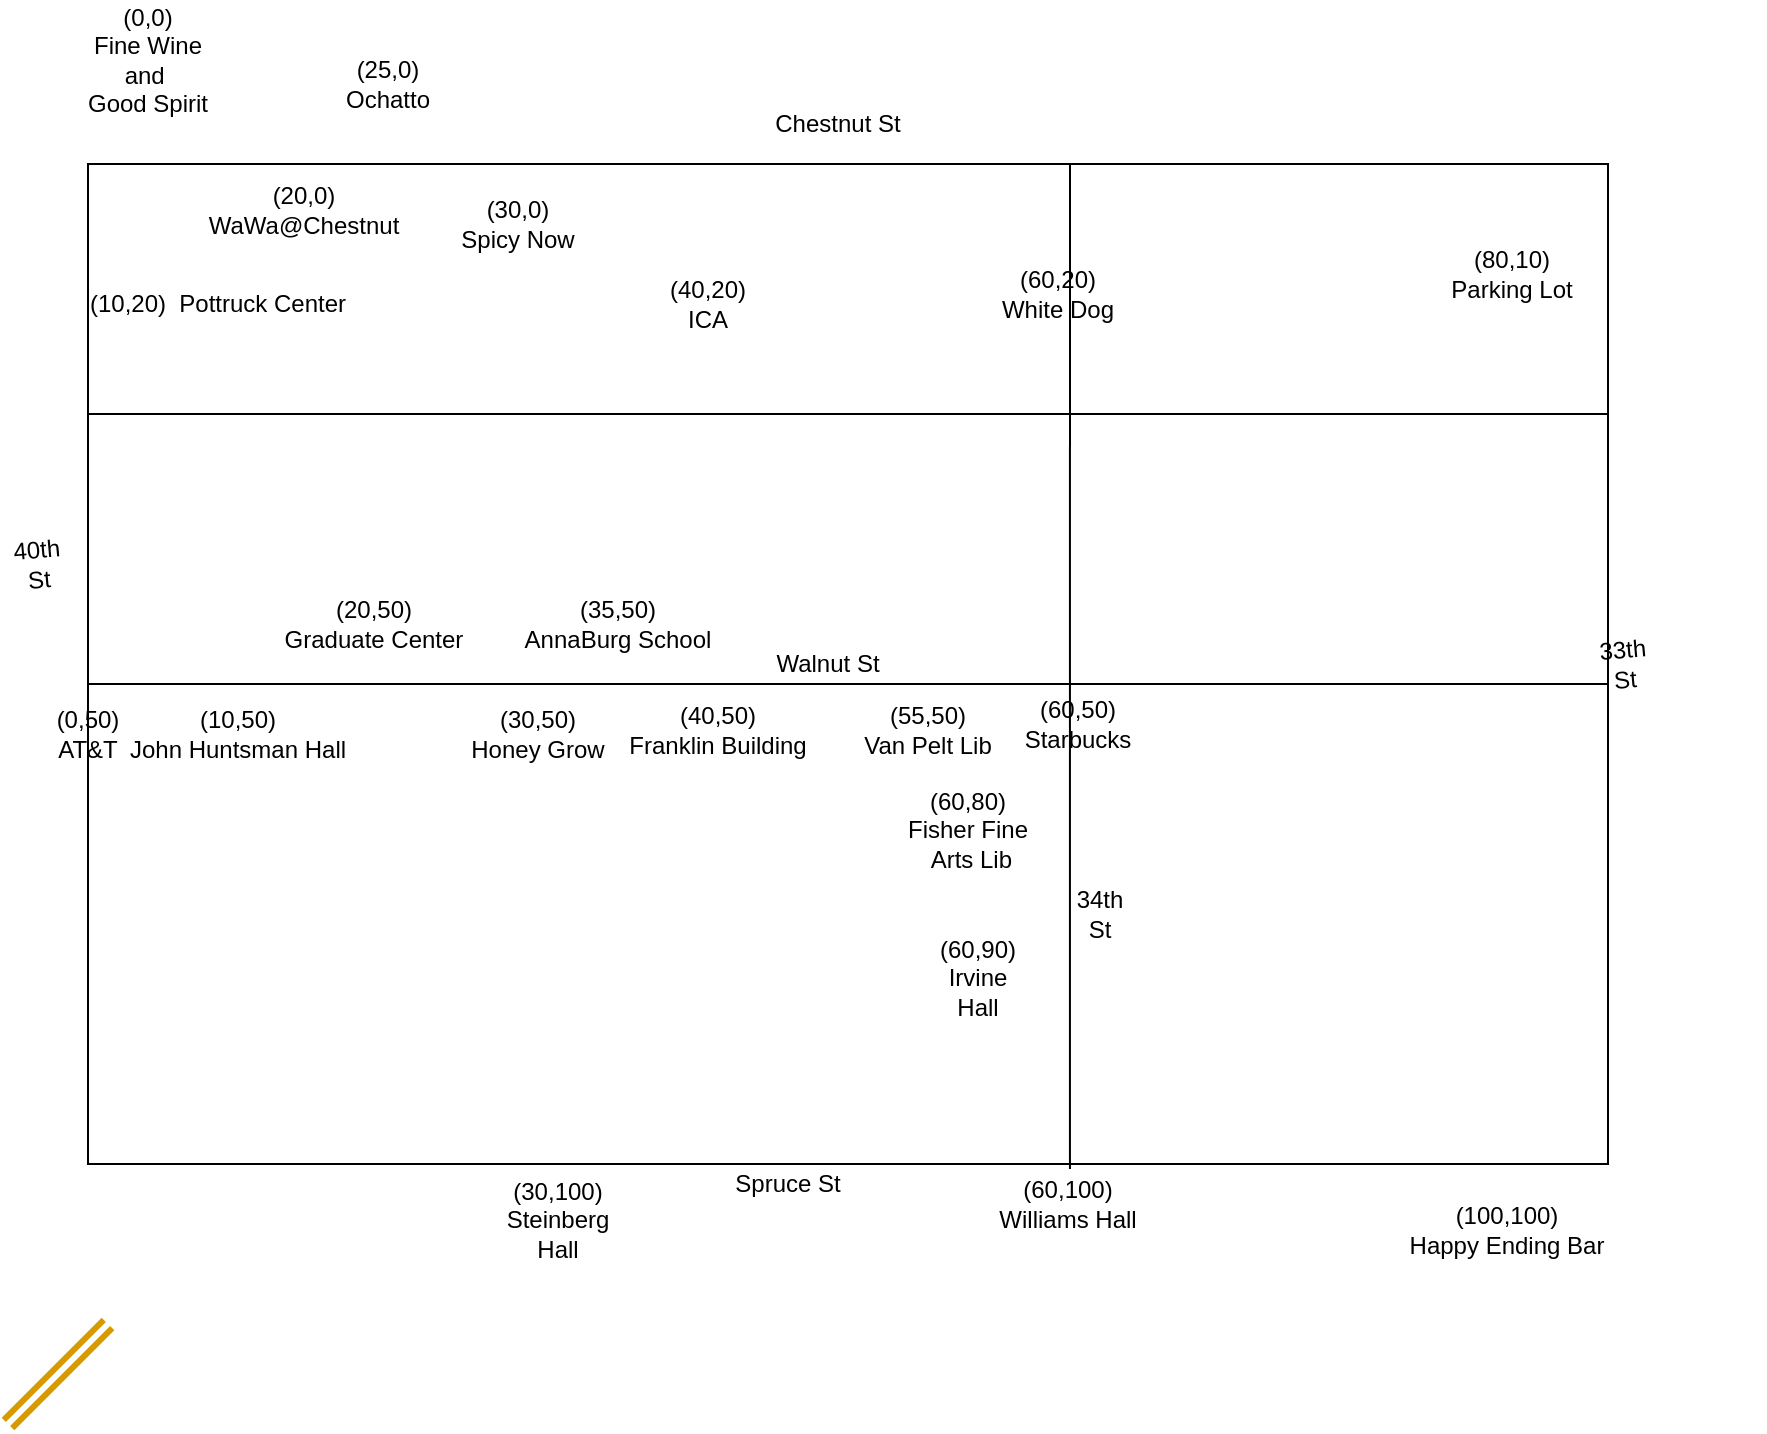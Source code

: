 <mxfile version="10.6.5" type="github"><diagram id="NisnvPZ6MX_T87po6uPQ" name="Page-1"><mxGraphModel dx="864" dy="678" grid="1" gridSize="10" guides="1" tooltips="1" connect="1" arrows="1" fold="1" page="1" pageScale="1" pageWidth="850" pageHeight="1100" math="0" shadow="0"><root><mxCell id="0"/><mxCell id="1" parent="0"/><mxCell id="SVqCrmRt9L6fBrJxFb1y-1" value="" style="rounded=0;whiteSpace=wrap;html=1;" parent="1" vertex="1"><mxGeometry x="50" y="140" width="760" height="500" as="geometry"/></mxCell><mxCell id="SVqCrmRt9L6fBrJxFb1y-3" value="" style="endArrow=none;html=1;exitX=0;exitY=0.25;exitDx=0;exitDy=0;entryX=1;entryY=0.25;entryDx=0;entryDy=0;" parent="1" source="SVqCrmRt9L6fBrJxFb1y-1" target="SVqCrmRt9L6fBrJxFb1y-1" edge="1"><mxGeometry width="50" height="50" relative="1" as="geometry"><mxPoint x="20" y="590" as="sourcePoint"/><mxPoint x="70" y="540" as="targetPoint"/></mxGeometry></mxCell><mxCell id="SVqCrmRt9L6fBrJxFb1y-5" value="" style="endArrow=none;html=1;exitX=0;exitY=0.25;exitDx=0;exitDy=0;entryX=1;entryY=0.25;entryDx=0;entryDy=0;" parent="1" edge="1"><mxGeometry width="50" height="50" relative="1" as="geometry"><mxPoint x="50.167" y="400" as="sourcePoint"/><mxPoint x="810.167" y="400" as="targetPoint"/></mxGeometry></mxCell><mxCell id="SVqCrmRt9L6fBrJxFb1y-6" value="Chestnut St" style="text;html=1;strokeColor=none;fillColor=none;align=center;verticalAlign=middle;whiteSpace=wrap;rounded=0;" parent="1" vertex="1"><mxGeometry x="374.5" y="110" width="100" height="20" as="geometry"/></mxCell><mxCell id="SVqCrmRt9L6fBrJxFb1y-7" value="(0,0) &lt;br&gt;Fine Wine &lt;br&gt;and&amp;nbsp; &lt;br&gt;Good Spirit" style="text;html=1;strokeColor=none;fillColor=none;align=center;verticalAlign=middle;whiteSpace=wrap;rounded=0;" parent="1" vertex="1"><mxGeometry x="15" y="75" width="130" height="25" as="geometry"/></mxCell><mxCell id="SVqCrmRt9L6fBrJxFb1y-11" value="40th St" style="text;html=1;strokeColor=none;fillColor=none;align=center;verticalAlign=middle;whiteSpace=wrap;rounded=0;rotation=-5;" parent="1" vertex="1"><mxGeometry x="20" y="330" width="10" height="20" as="geometry"/></mxCell><mxCell id="SVqCrmRt9L6fBrJxFb1y-14" value="Walnut St&lt;br&gt;" style="text;html=1;strokeColor=none;fillColor=none;align=center;verticalAlign=middle;whiteSpace=wrap;rounded=0;" parent="1" vertex="1"><mxGeometry x="370" y="380" width="100" height="20" as="geometry"/></mxCell><mxCell id="SVqCrmRt9L6fBrJxFb1y-15" value="Spruce St&lt;br&gt;" style="text;html=1;strokeColor=none;fillColor=none;align=center;verticalAlign=middle;whiteSpace=wrap;rounded=0;" parent="1" vertex="1"><mxGeometry x="350" y="640" width="100" height="20" as="geometry"/></mxCell><mxCell id="SVqCrmRt9L6fBrJxFb1y-16" value="33th&lt;br&gt;St&lt;br&gt;" style="text;html=1;strokeColor=none;fillColor=none;align=center;verticalAlign=middle;whiteSpace=wrap;rounded=0;rotation=-5;" parent="1" vertex="1"><mxGeometry x="813" y="380" width="10" height="20" as="geometry"/></mxCell><mxCell id="SVqCrmRt9L6fBrJxFb1y-31" value="" style="shape=image;html=1;verticalAlign=top;verticalLabelPosition=bottom;labelBackgroundColor=#ffffff;imageAspect=0;aspect=fixed;image=https://cdn0.iconfinder.com/data/icons/4web-3/139/location-128.png" parent="1" vertex="1"><mxGeometry x="30" y="120" width="40" height="40" as="geometry"/></mxCell><mxCell id="SVqCrmRt9L6fBrJxFb1y-32" value="" style="shape=image;html=1;verticalAlign=top;verticalLabelPosition=bottom;labelBackgroundColor=#ffffff;imageAspect=0;aspect=fixed;image=https://cdn0.iconfinder.com/data/icons/4web-3/139/location-128.png" parent="1" vertex="1"><mxGeometry x="30" y="380" width="40" height="40" as="geometry"/></mxCell><mxCell id="SVqCrmRt9L6fBrJxFb1y-41" value="" style="group" parent="1" vertex="1" connectable="0"><mxGeometry x="30" y="380" width="210" height="60" as="geometry"/></mxCell><mxCell id="SVqCrmRt9L6fBrJxFb1y-39" value="(10,50)&lt;br&gt;John Huntsman Hall&lt;br&gt;" style="text;html=1;strokeColor=none;fillColor=none;align=center;verticalAlign=middle;whiteSpace=wrap;rounded=0;" parent="SVqCrmRt9L6fBrJxFb1y-41" vertex="1"><mxGeometry x="-10" y="35" width="210" height="20" as="geometry"/></mxCell><mxCell id="SVqCrmRt9L6fBrJxFb1y-40" value="" style="shape=image;html=1;verticalAlign=top;verticalLabelPosition=bottom;labelBackgroundColor=#ffffff;imageAspect=0;aspect=fixed;image=https://cdn0.iconfinder.com/data/icons/4web-3/139/location-128.png" parent="SVqCrmRt9L6fBrJxFb1y-41" vertex="1"><mxGeometry x="75" width="40" height="40" as="geometry"/></mxCell><mxCell id="SVqCrmRt9L6fBrJxFb1y-35" value="(0,50) &lt;br&gt;AT&amp;amp;T" style="text;html=1;strokeColor=none;fillColor=none;align=center;verticalAlign=middle;whiteSpace=wrap;rounded=0;" parent="SVqCrmRt9L6fBrJxFb1y-41" vertex="1"><mxGeometry x="-18" y="30" width="76" height="30" as="geometry"/></mxCell><mxCell id="SVqCrmRt9L6fBrJxFb1y-42" value="" style="group" parent="1" vertex="1" connectable="0"><mxGeometry x="105" y="380" width="210" height="60" as="geometry"/></mxCell><mxCell id="SVqCrmRt9L6fBrJxFb1y-44" value="" style="shape=image;html=1;verticalAlign=top;verticalLabelPosition=bottom;labelBackgroundColor=#ffffff;imageAspect=0;aspect=fixed;image=https://cdn0.iconfinder.com/data/icons/4web-3/139/location-128.png" parent="SVqCrmRt9L6fBrJxFb1y-42" vertex="1"><mxGeometry x="75" width="40" height="40" as="geometry"/></mxCell><mxCell id="SVqCrmRt9L6fBrJxFb1y-43" value="(20,50)&lt;br&gt;Graduate Center&lt;br&gt;" style="text;html=1;strokeColor=none;fillColor=none;align=center;verticalAlign=middle;whiteSpace=wrap;rounded=0;" parent="1" vertex="1"><mxGeometry x="88" y="360" width="210" height="20" as="geometry"/></mxCell><mxCell id="SVqCrmRt9L6fBrJxFb1y-46" value="" style="group" parent="1" vertex="1" connectable="0"><mxGeometry x="180" y="380" width="210" height="60" as="geometry"/></mxCell><mxCell id="SVqCrmRt9L6fBrJxFb1y-56" value="" style="group" parent="SVqCrmRt9L6fBrJxFb1y-46" vertex="1" connectable="0"><mxGeometry x="-10" width="210" height="55" as="geometry"/></mxCell><mxCell id="SVqCrmRt9L6fBrJxFb1y-47" value="(30,50)&lt;br&gt;Honey Grow&lt;br&gt;" style="text;html=1;strokeColor=none;fillColor=none;align=center;verticalAlign=middle;whiteSpace=wrap;rounded=0;" parent="SVqCrmRt9L6fBrJxFb1y-56" vertex="1"><mxGeometry y="35" width="210" height="20" as="geometry"/></mxCell><mxCell id="SVqCrmRt9L6fBrJxFb1y-48" value="" style="shape=image;html=1;verticalAlign=top;verticalLabelPosition=bottom;labelBackgroundColor=#ffffff;imageAspect=0;aspect=fixed;image=https://cdn0.iconfinder.com/data/icons/4web-3/139/location-128.png" parent="SVqCrmRt9L6fBrJxFb1y-56" vertex="1"><mxGeometry x="85" width="40" height="40" as="geometry"/></mxCell><mxCell id="SVqCrmRt9L6fBrJxFb1y-58" value="" style="group" parent="1" vertex="1" connectable="0"><mxGeometry x="269.5" y="377.5" width="210" height="60" as="geometry"/></mxCell><mxCell id="SVqCrmRt9L6fBrJxFb1y-59" value="" style="group" parent="SVqCrmRt9L6fBrJxFb1y-58" vertex="1" connectable="0"><mxGeometry x="-10" width="210" height="55" as="geometry"/></mxCell><mxCell id="SVqCrmRt9L6fBrJxFb1y-60" value="(40,50)&lt;br&gt;Franklin Building&lt;br&gt;" style="text;html=1;strokeColor=none;fillColor=none;align=center;verticalAlign=middle;whiteSpace=wrap;rounded=0;" parent="SVqCrmRt9L6fBrJxFb1y-59" vertex="1"><mxGeometry y="35" width="210" height="20" as="geometry"/></mxCell><mxCell id="SVqCrmRt9L6fBrJxFb1y-61" value="" style="shape=image;html=1;verticalAlign=top;verticalLabelPosition=bottom;labelBackgroundColor=#ffffff;imageAspect=0;aspect=fixed;image=https://cdn0.iconfinder.com/data/icons/4web-3/139/location-128.png" parent="SVqCrmRt9L6fBrJxFb1y-59" vertex="1"><mxGeometry x="85" width="40" height="40" as="geometry"/></mxCell><mxCell id="SVqCrmRt9L6fBrJxFb1y-62" value="" style="group" parent="1" vertex="1" connectable="0"><mxGeometry x="374.5" y="377.5" width="210" height="60" as="geometry"/></mxCell><mxCell id="SVqCrmRt9L6fBrJxFb1y-63" value="" style="group" parent="SVqCrmRt9L6fBrJxFb1y-62" vertex="1" connectable="0"><mxGeometry x="-10" width="210" height="55" as="geometry"/></mxCell><mxCell id="SVqCrmRt9L6fBrJxFb1y-64" value="(55,50)&lt;br&gt;Van Pelt Lib&lt;br&gt;" style="text;html=1;strokeColor=none;fillColor=none;align=center;verticalAlign=middle;whiteSpace=wrap;rounded=0;" parent="SVqCrmRt9L6fBrJxFb1y-63" vertex="1"><mxGeometry y="35" width="210" height="20" as="geometry"/></mxCell><mxCell id="SVqCrmRt9L6fBrJxFb1y-65" value="" style="shape=image;html=1;verticalAlign=top;verticalLabelPosition=bottom;labelBackgroundColor=#ffffff;imageAspect=0;aspect=fixed;image=https://cdn0.iconfinder.com/data/icons/4web-3/139/location-128.png" parent="SVqCrmRt9L6fBrJxFb1y-63" vertex="1"><mxGeometry x="85" width="40" height="40" as="geometry"/></mxCell><mxCell id="SVqCrmRt9L6fBrJxFb1y-68" value="" style="group" parent="1" vertex="1" connectable="0"><mxGeometry x="449.5" y="375" width="210" height="60" as="geometry"/></mxCell><mxCell id="SVqCrmRt9L6fBrJxFb1y-69" value="" style="group" parent="SVqCrmRt9L6fBrJxFb1y-68" vertex="1" connectable="0"><mxGeometry x="-10" width="210" height="55" as="geometry"/></mxCell><mxCell id="SVqCrmRt9L6fBrJxFb1y-70" value="(60,50)&lt;br&gt;Starbucks&lt;br&gt;" style="text;html=1;strokeColor=none;fillColor=none;align=center;verticalAlign=middle;whiteSpace=wrap;rounded=0;" parent="SVqCrmRt9L6fBrJxFb1y-69" vertex="1"><mxGeometry y="35" width="210" height="20" as="geometry"/></mxCell><mxCell id="SVqCrmRt9L6fBrJxFb1y-71" value="" style="shape=image;html=1;verticalAlign=top;verticalLabelPosition=bottom;labelBackgroundColor=#ffffff;imageAspect=0;aspect=fixed;image=https://cdn0.iconfinder.com/data/icons/4web-3/139/location-128.png" parent="SVqCrmRt9L6fBrJxFb1y-69" vertex="1"><mxGeometry x="85" width="40" height="40" as="geometry"/></mxCell><mxCell id="SVqCrmRt9L6fBrJxFb1y-74" value="" style="endArrow=none;html=1;entryX=0.646;entryY=1.005;entryDx=0;entryDy=0;entryPerimeter=0;" parent="1" target="SVqCrmRt9L6fBrJxFb1y-1" edge="1"><mxGeometry width="50" height="50" relative="1" as="geometry"><mxPoint x="541" y="140" as="sourcePoint"/><mxPoint x="550" y="640" as="targetPoint"/></mxGeometry></mxCell><mxCell id="SVqCrmRt9L6fBrJxFb1y-75" value="34th&lt;br&gt;St&lt;br&gt;" style="text;html=1;strokeColor=none;fillColor=none;align=center;verticalAlign=middle;whiteSpace=wrap;rounded=0;rotation=0;" parent="1" vertex="1"><mxGeometry x="551" y="490" width="10" height="50" as="geometry"/></mxCell><mxCell id="SVqCrmRt9L6fBrJxFb1y-78" value="" style="group" parent="1" vertex="1" connectable="0"><mxGeometry x="9.5" y="170" width="210" height="50" as="geometry"/></mxCell><mxCell id="SVqCrmRt9L6fBrJxFb1y-22" value="(10,20)&amp;nbsp; Pottruck Center" style="text;html=1;strokeColor=none;fillColor=none;align=center;verticalAlign=middle;whiteSpace=wrap;rounded=0;" parent="SVqCrmRt9L6fBrJxFb1y-78" vertex="1"><mxGeometry y="30" width="210" height="20" as="geometry"/></mxCell><mxCell id="SVqCrmRt9L6fBrJxFb1y-33" value="" style="shape=image;html=1;verticalAlign=top;verticalLabelPosition=bottom;labelBackgroundColor=#ffffff;imageAspect=0;aspect=fixed;image=https://cdn0.iconfinder.com/data/icons/4web-3/139/location-128.png" parent="SVqCrmRt9L6fBrJxFb1y-78" vertex="1"><mxGeometry x="75" width="40" height="40" as="geometry"/></mxCell><mxCell id="SVqCrmRt9L6fBrJxFb1y-79" value="" style="group" parent="1" vertex="1" connectable="0"><mxGeometry x="269.5" y="165" width="210" height="50" as="geometry"/></mxCell><mxCell id="SVqCrmRt9L6fBrJxFb1y-81" value="" style="shape=image;html=1;verticalAlign=top;verticalLabelPosition=bottom;labelBackgroundColor=#ffffff;imageAspect=0;aspect=fixed;image=https://cdn0.iconfinder.com/data/icons/4web-3/139/location-128.png" parent="SVqCrmRt9L6fBrJxFb1y-79" vertex="1"><mxGeometry x="75" width="40" height="40" as="geometry"/></mxCell><mxCell id="SVqCrmRt9L6fBrJxFb1y-80" value="(40,20)&lt;br&gt;ICA&lt;br&gt;" style="text;html=1;strokeColor=none;fillColor=none;align=center;verticalAlign=middle;whiteSpace=wrap;rounded=0;" parent="1" vertex="1"><mxGeometry x="255" y="200" width="210" height="20" as="geometry"/></mxCell><mxCell id="SVqCrmRt9L6fBrJxFb1y-90" value="" style="group" parent="1" vertex="1" connectable="0"><mxGeometry x="430" y="160" width="224.5" height="55" as="geometry"/></mxCell><mxCell id="SVqCrmRt9L6fBrJxFb1y-86" value="" style="group" parent="SVqCrmRt9L6fBrJxFb1y-90" vertex="1" connectable="0"><mxGeometry x="14.5" width="210" height="50" as="geometry"/></mxCell><mxCell id="SVqCrmRt9L6fBrJxFb1y-87" value="" style="shape=image;html=1;verticalAlign=top;verticalLabelPosition=bottom;labelBackgroundColor=#ffffff;imageAspect=0;aspect=fixed;image=https://cdn0.iconfinder.com/data/icons/4web-3/139/location-128.png" parent="SVqCrmRt9L6fBrJxFb1y-86" vertex="1"><mxGeometry x="75" width="40" height="40" as="geometry"/></mxCell><mxCell id="SVqCrmRt9L6fBrJxFb1y-88" value="(60,20)&lt;br&gt;White Dog&lt;br&gt;" style="text;html=1;strokeColor=none;fillColor=none;align=center;verticalAlign=middle;whiteSpace=wrap;rounded=0;" parent="SVqCrmRt9L6fBrJxFb1y-90" vertex="1"><mxGeometry y="35" width="210" height="20" as="geometry"/></mxCell><mxCell id="SVqCrmRt9L6fBrJxFb1y-91" value="" style="group" parent="1" vertex="1" connectable="0"><mxGeometry x="663" y="150" width="225" height="55" as="geometry"/></mxCell><mxCell id="SVqCrmRt9L6fBrJxFb1y-92" value="" style="group" parent="SVqCrmRt9L6fBrJxFb1y-91" vertex="1" connectable="0"><mxGeometry x="14.532" width="210.468" height="50" as="geometry"/></mxCell><mxCell id="SVqCrmRt9L6fBrJxFb1y-93" value="" style="shape=image;html=1;verticalAlign=top;verticalLabelPosition=bottom;labelBackgroundColor=#ffffff;imageAspect=0;aspect=fixed;image=https://cdn0.iconfinder.com/data/icons/4web-3/139/location-128.png" parent="SVqCrmRt9L6fBrJxFb1y-92" vertex="1"><mxGeometry x="75.167" width="40" height="40" as="geometry"/></mxCell><mxCell id="SVqCrmRt9L6fBrJxFb1y-94" value="(80,10)&lt;br&gt;Parking Lot&lt;br&gt;" style="text;html=1;strokeColor=none;fillColor=none;align=center;verticalAlign=middle;whiteSpace=wrap;rounded=0;" parent="SVqCrmRt9L6fBrJxFb1y-91" vertex="1"><mxGeometry x="-5.512" y="35" width="210.468" height="20" as="geometry"/></mxCell><mxCell id="SVqCrmRt9L6fBrJxFb1y-107" value="" style="group" parent="1" vertex="1" connectable="0"><mxGeometry x="190" y="605" width="210" height="90" as="geometry"/></mxCell><mxCell id="SVqCrmRt9L6fBrJxFb1y-108" value="" style="group" parent="SVqCrmRt9L6fBrJxFb1y-107" vertex="1" connectable="0"><mxGeometry x="-10" width="210" height="90" as="geometry"/></mxCell><mxCell id="SVqCrmRt9L6fBrJxFb1y-109" value="(30,100)&lt;br&gt;Steinberg&lt;br&gt;Hall&lt;br&gt;" style="text;html=1;strokeColor=none;fillColor=none;align=center;verticalAlign=middle;whiteSpace=wrap;rounded=0;" parent="SVqCrmRt9L6fBrJxFb1y-108" vertex="1"><mxGeometry y="35" width="210" height="55" as="geometry"/></mxCell><mxCell id="SVqCrmRt9L6fBrJxFb1y-110" value="" style="shape=image;html=1;verticalAlign=top;verticalLabelPosition=bottom;labelBackgroundColor=#ffffff;imageAspect=0;aspect=fixed;image=https://cdn0.iconfinder.com/data/icons/4web-3/139/location-128.png" parent="SVqCrmRt9L6fBrJxFb1y-108" vertex="1"><mxGeometry x="85" width="40" height="40" as="geometry"/></mxCell><mxCell id="SVqCrmRt9L6fBrJxFb1y-111" value="" style="group" parent="1" vertex="1" connectable="0"><mxGeometry x="444.5" y="605" width="210" height="90" as="geometry"/></mxCell><mxCell id="SVqCrmRt9L6fBrJxFb1y-112" value="" style="group" parent="SVqCrmRt9L6fBrJxFb1y-111" vertex="1" connectable="0"><mxGeometry x="-10" width="210" height="90" as="geometry"/></mxCell><mxCell id="SVqCrmRt9L6fBrJxFb1y-113" value="(60,100)&lt;br&gt;Williams Hall&lt;br&gt;" style="text;html=1;strokeColor=none;fillColor=none;align=center;verticalAlign=middle;whiteSpace=wrap;rounded=0;" parent="SVqCrmRt9L6fBrJxFb1y-112" vertex="1"><mxGeometry y="27.5" width="210" height="55" as="geometry"/></mxCell><mxCell id="SVqCrmRt9L6fBrJxFb1y-114" value="" style="shape=image;html=1;verticalAlign=top;verticalLabelPosition=bottom;labelBackgroundColor=#ffffff;imageAspect=0;aspect=fixed;image=https://cdn0.iconfinder.com/data/icons/4web-3/139/location-128.png" parent="SVqCrmRt9L6fBrJxFb1y-112" vertex="1"><mxGeometry x="85" width="40" height="40" as="geometry"/></mxCell><mxCell id="SVqCrmRt9L6fBrJxFb1y-125" value="" style="group" parent="1" vertex="1" connectable="0"><mxGeometry x="439.5" y="455" width="210" height="60" as="geometry"/></mxCell><mxCell id="SVqCrmRt9L6fBrJxFb1y-126" value="" style="group" parent="SVqCrmRt9L6fBrJxFb1y-125" vertex="1" connectable="0"><mxGeometry x="-10" width="210" height="55" as="geometry"/></mxCell><mxCell id="SVqCrmRt9L6fBrJxFb1y-127" value="(60,80)&lt;br&gt;Fisher Fine&lt;br&gt;&amp;nbsp;Arts Lib&lt;br&gt;" style="text;html=1;strokeColor=none;fillColor=none;align=center;verticalAlign=middle;whiteSpace=wrap;rounded=0;" parent="SVqCrmRt9L6fBrJxFb1y-126" vertex="1"><mxGeometry x="-44.5" y="7.5" width="210" height="20" as="geometry"/></mxCell><mxCell id="SVqCrmRt9L6fBrJxFb1y-128" value="" style="shape=image;html=1;verticalAlign=top;verticalLabelPosition=bottom;labelBackgroundColor=#ffffff;imageAspect=0;aspect=fixed;image=https://cdn0.iconfinder.com/data/icons/4web-3/139/location-128.png" parent="SVqCrmRt9L6fBrJxFb1y-126" vertex="1"><mxGeometry x="93" width="40" height="40" as="geometry"/></mxCell><mxCell id="SVqCrmRt9L6fBrJxFb1y-129" value="" style="group" parent="1" vertex="1" connectable="0"><mxGeometry x="444.5" y="529.5" width="210" height="60" as="geometry"/></mxCell><mxCell id="SVqCrmRt9L6fBrJxFb1y-130" value="" style="group" parent="SVqCrmRt9L6fBrJxFb1y-129" vertex="1" connectable="0"><mxGeometry x="-10" width="210" height="55" as="geometry"/></mxCell><mxCell id="SVqCrmRt9L6fBrJxFb1y-131" value="(60,90)&lt;br&gt;Irvine&lt;br&gt;Hall&lt;br&gt;" style="text;html=1;strokeColor=none;fillColor=none;align=center;verticalAlign=middle;whiteSpace=wrap;rounded=0;" parent="SVqCrmRt9L6fBrJxFb1y-130" vertex="1"><mxGeometry x="-44.5" y="7.5" width="210" height="20" as="geometry"/></mxCell><mxCell id="SVqCrmRt9L6fBrJxFb1y-132" value="" style="shape=image;html=1;verticalAlign=top;verticalLabelPosition=bottom;labelBackgroundColor=#ffffff;imageAspect=0;aspect=fixed;image=https://cdn0.iconfinder.com/data/icons/4web-3/139/location-128.png" parent="SVqCrmRt9L6fBrJxFb1y-130" vertex="1"><mxGeometry x="85" width="40" height="40" as="geometry"/></mxCell><mxCell id="SVqCrmRt9L6fBrJxFb1y-135" value="(100,100)&lt;br&gt;Happy Ending Bar&lt;br&gt;" style="text;html=1;strokeColor=none;fillColor=none;align=center;verticalAlign=middle;whiteSpace=wrap;rounded=0;" parent="1" vertex="1"><mxGeometry x="693" y="645" width="133" height="55" as="geometry"/></mxCell><mxCell id="SVqCrmRt9L6fBrJxFb1y-136" value="" style="shape=image;html=1;verticalAlign=top;verticalLabelPosition=bottom;labelBackgroundColor=#ffffff;imageAspect=0;aspect=fixed;image=https://cdn0.iconfinder.com/data/icons/4web-3/139/location-128.png" parent="1" vertex="1"><mxGeometry x="790" y="612.5" width="40" height="40" as="geometry"/></mxCell><mxCell id="SVqCrmRt9L6fBrJxFb1y-140" value="" style="group" parent="1" vertex="1" connectable="0"><mxGeometry x="210" y="360" width="214.5" height="80" as="geometry"/></mxCell><mxCell id="SVqCrmRt9L6fBrJxFb1y-51" value="" style="group" parent="SVqCrmRt9L6fBrJxFb1y-140" vertex="1" connectable="0"><mxGeometry x="4.5" y="20" width="210" height="60" as="geometry"/></mxCell><mxCell id="SVqCrmRt9L6fBrJxFb1y-139" value="" style="group" parent="SVqCrmRt9L6fBrJxFb1y-51" vertex="1" connectable="0"><mxGeometry x="75" width="40" height="40" as="geometry"/></mxCell><mxCell id="SVqCrmRt9L6fBrJxFb1y-53" value="" style="shape=image;html=1;verticalAlign=top;verticalLabelPosition=bottom;labelBackgroundColor=#ffffff;imageAspect=0;aspect=fixed;image=https://cdn0.iconfinder.com/data/icons/4web-3/139/location-128.png" parent="SVqCrmRt9L6fBrJxFb1y-139" vertex="1"><mxGeometry width="40" height="40" as="geometry"/></mxCell><mxCell id="SVqCrmRt9L6fBrJxFb1y-52" value="(35,50)&lt;br&gt;AnnaBurg School&lt;br&gt;" style="text;html=1;strokeColor=none;fillColor=none;align=center;verticalAlign=middle;whiteSpace=wrap;rounded=0;" parent="SVqCrmRt9L6fBrJxFb1y-140" vertex="1"><mxGeometry width="210" height="20" as="geometry"/></mxCell><mxCell id="SVqCrmRt9L6fBrJxFb1y-141" value="" style="group" parent="1" vertex="1" connectable="0"><mxGeometry x="52.5" y="97.5" width="214.5" height="80" as="geometry"/></mxCell><mxCell id="SVqCrmRt9L6fBrJxFb1y-142" value="" style="group" parent="SVqCrmRt9L6fBrJxFb1y-141" vertex="1" connectable="0"><mxGeometry x="4.5" y="20" width="210" height="60" as="geometry"/></mxCell><mxCell id="SVqCrmRt9L6fBrJxFb1y-143" value="" style="group" parent="SVqCrmRt9L6fBrJxFb1y-142" vertex="1" connectable="0"><mxGeometry x="75" width="40" height="40" as="geometry"/></mxCell><mxCell id="SVqCrmRt9L6fBrJxFb1y-144" value="" style="shape=image;html=1;verticalAlign=top;verticalLabelPosition=bottom;labelBackgroundColor=#ffffff;imageAspect=0;aspect=fixed;image=https://cdn0.iconfinder.com/data/icons/4web-3/139/location-128.png" parent="SVqCrmRt9L6fBrJxFb1y-143" vertex="1"><mxGeometry width="40" height="40" as="geometry"/></mxCell><mxCell id="SVqCrmRt9L6fBrJxFb1y-145" value="(20,0)&lt;br&gt;WaWa@Chestnut&lt;br&gt;" style="text;html=1;strokeColor=none;fillColor=none;align=center;verticalAlign=middle;whiteSpace=wrap;rounded=0;" parent="SVqCrmRt9L6fBrJxFb1y-141" vertex="1"><mxGeometry y="55" width="210" height="20" as="geometry"/></mxCell><mxCell id="SVqCrmRt9L6fBrJxFb1y-146" value="" style="group" parent="1" vertex="1" connectable="0"><mxGeometry x="100" y="95" width="214.5" height="80" as="geometry"/></mxCell><mxCell id="SVqCrmRt9L6fBrJxFb1y-147" value="" style="group" parent="SVqCrmRt9L6fBrJxFb1y-146" vertex="1" connectable="0"><mxGeometry x="4.5" y="20" width="210" height="60" as="geometry"/></mxCell><mxCell id="SVqCrmRt9L6fBrJxFb1y-148" value="" style="group" parent="SVqCrmRt9L6fBrJxFb1y-147" vertex="1" connectable="0"><mxGeometry x="75" width="40" height="40" as="geometry"/></mxCell><mxCell id="SVqCrmRt9L6fBrJxFb1y-149" value="" style="shape=image;html=1;verticalAlign=top;verticalLabelPosition=bottom;labelBackgroundColor=#ffffff;imageAspect=0;aspect=fixed;image=https://cdn0.iconfinder.com/data/icons/4web-3/139/location-128.png" parent="SVqCrmRt9L6fBrJxFb1y-148" vertex="1"><mxGeometry width="40" height="40" as="geometry"/></mxCell><mxCell id="SVqCrmRt9L6fBrJxFb1y-151" value="" style="group" parent="1" vertex="1" connectable="0"><mxGeometry x="145" y="100" width="214.5" height="80" as="geometry"/></mxCell><mxCell id="SVqCrmRt9L6fBrJxFb1y-152" value="" style="group" parent="SVqCrmRt9L6fBrJxFb1y-151" vertex="1" connectable="0"><mxGeometry x="4.5" y="20" width="210" height="60" as="geometry"/></mxCell><mxCell id="SVqCrmRt9L6fBrJxFb1y-153" value="" style="group" parent="SVqCrmRt9L6fBrJxFb1y-152" vertex="1" connectable="0"><mxGeometry x="75" width="40" height="40" as="geometry"/></mxCell><mxCell id="SVqCrmRt9L6fBrJxFb1y-154" value="" style="shape=image;html=1;verticalAlign=top;verticalLabelPosition=bottom;labelBackgroundColor=#ffffff;imageAspect=0;aspect=fixed;image=https://cdn0.iconfinder.com/data/icons/4web-3/139/location-128.png" parent="SVqCrmRt9L6fBrJxFb1y-153" vertex="1"><mxGeometry width="40" height="40" as="geometry"/></mxCell><mxCell id="SVqCrmRt9L6fBrJxFb1y-155" value="(30,0)&lt;br&gt;Spicy Now&lt;br&gt;" style="text;html=1;strokeColor=none;fillColor=none;align=center;verticalAlign=middle;whiteSpace=wrap;rounded=0;" parent="SVqCrmRt9L6fBrJxFb1y-151" vertex="1"><mxGeometry x="65" y="60" width="110" height="20" as="geometry"/></mxCell><mxCell id="SVqCrmRt9L6fBrJxFb1y-150" value="(25,0)&lt;br&gt;Ochatto&lt;br&gt;" style="text;html=1;strokeColor=none;fillColor=none;align=center;verticalAlign=middle;whiteSpace=wrap;rounded=0;" parent="SVqCrmRt9L6fBrJxFb1y-151" vertex="1"><mxGeometry x="20" y="-10" width="70" height="20" as="geometry"/></mxCell><mxCell id="pxfyykKgyD-XGe1ZTLHv-7" value="" style="shape=link;html=1;fillColor=#ffe6cc;strokeColor=#d79b00;strokeWidth=3;" edge="1" parent="1"><mxGeometry width="50" height="50" relative="1" as="geometry"><mxPoint x="10" y="770" as="sourcePoint"/><mxPoint x="60" y="720" as="targetPoint"/></mxGeometry></mxCell></root></mxGraphModel></diagram></mxfile>